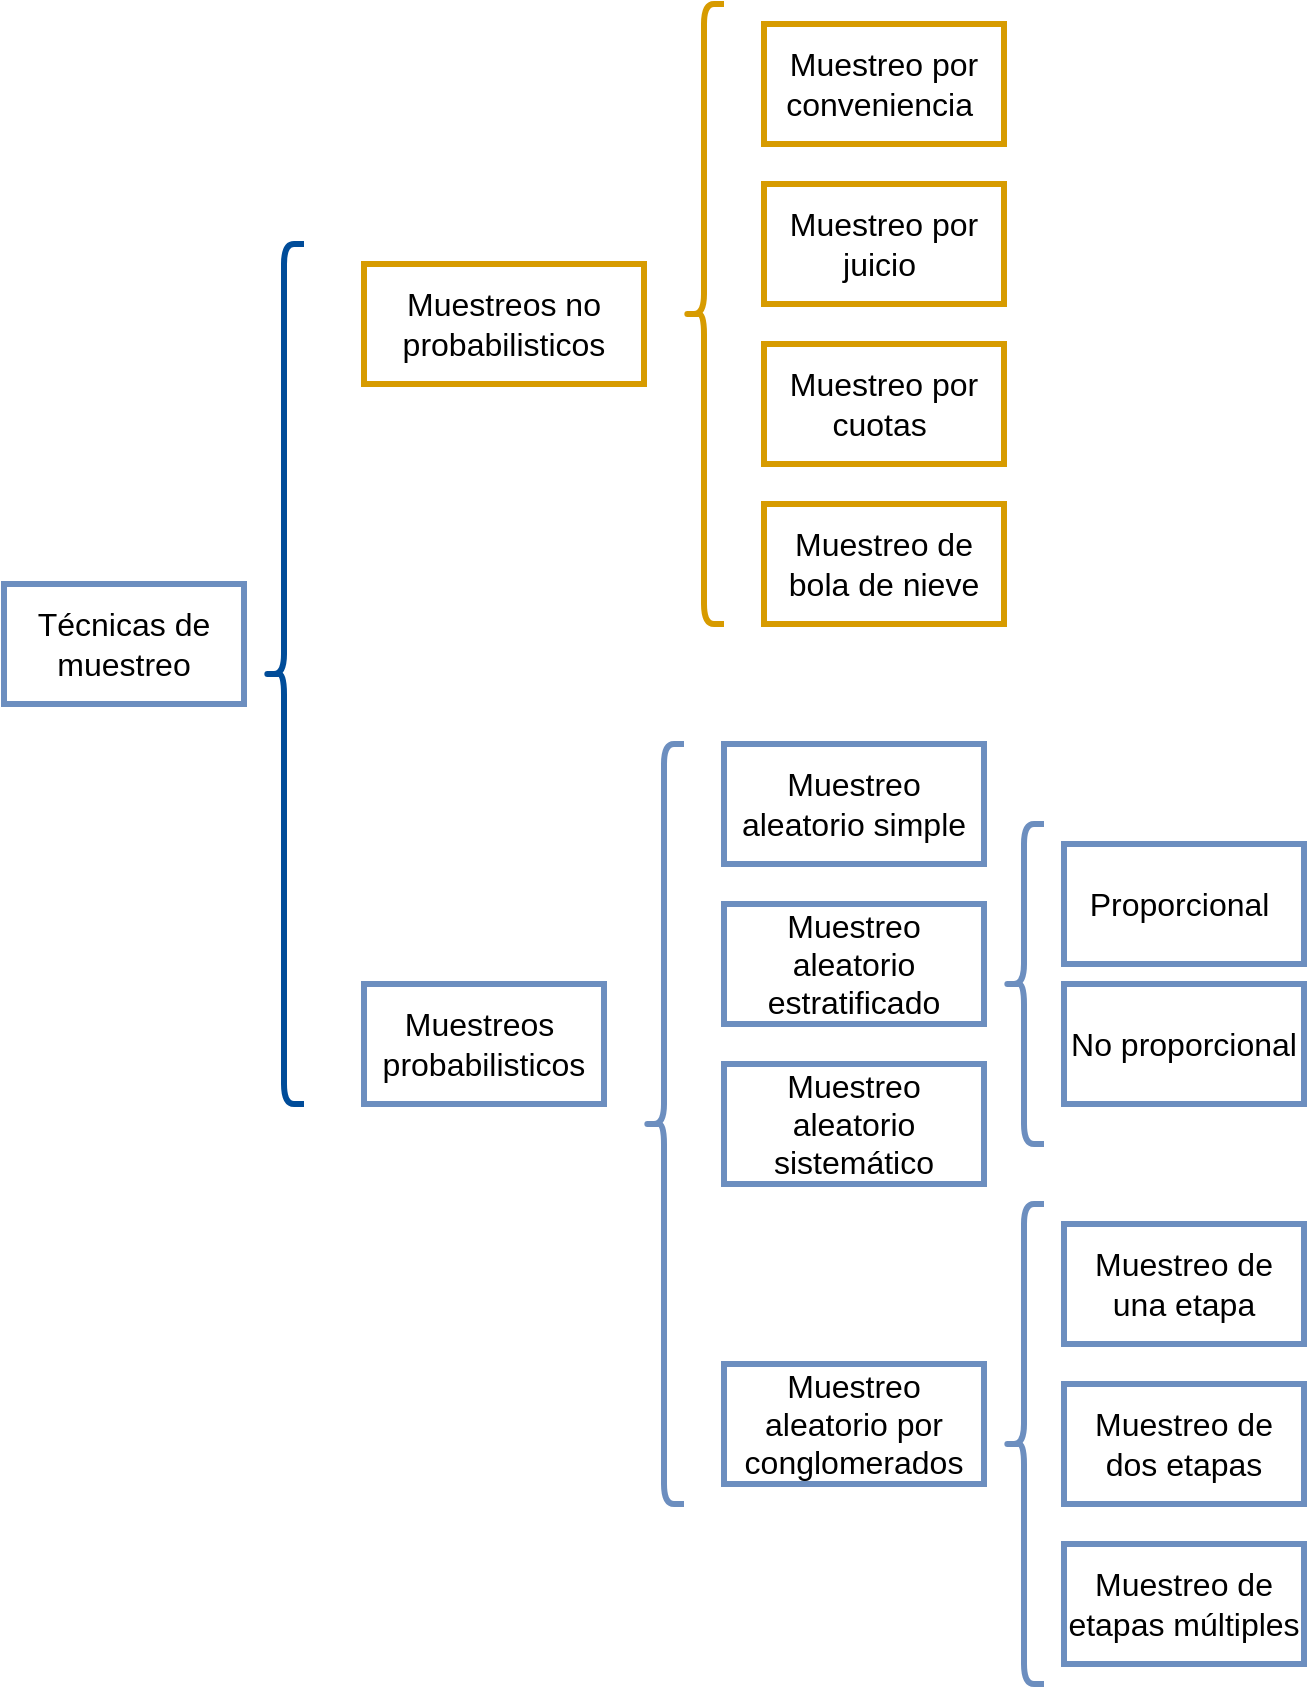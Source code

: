 <mxfile version="13.0.3" type="device"><diagram id="2KegFawhGn4Wr-U325RL" name="Page-1"><mxGraphModel dx="2249" dy="2012" grid="1" gridSize="10" guides="1" tooltips="1" connect="1" arrows="1" fold="1" page="1" pageScale="1" pageWidth="827" pageHeight="1169" math="0" shadow="0"><root><mxCell id="0"/><mxCell id="1" parent="0"/><mxCell id="ZSdF3k6MpqhdCp4bvd5p-1" value="&lt;span&gt;&lt;font style=&quot;font-size: 16px&quot;&gt;Técnicas de muestreo&lt;/font&gt;&lt;/span&gt;" style="rounded=0;whiteSpace=wrap;html=1;fillColor=none;strokeColor=#6c8ebf;fontStyle=0;strokeWidth=3;" parent="1" vertex="1"><mxGeometry x="-40" y="240" width="120" height="60" as="geometry"/></mxCell><mxCell id="ZSdF3k6MpqhdCp4bvd5p-2" value="&lt;span&gt;&lt;font style=&quot;font-size: 16px&quot;&gt;Muestreos no probabilisticos&lt;/font&gt;&lt;/span&gt;" style="rounded=0;whiteSpace=wrap;html=1;fillColor=none;strokeColor=#d79b00;fontStyle=0;strokeWidth=3;" parent="1" vertex="1"><mxGeometry x="140" y="80" width="140" height="60" as="geometry"/></mxCell><mxCell id="ZSdF3k6MpqhdCp4bvd5p-5" value="&lt;span&gt;&lt;font style=&quot;font-size: 16px&quot;&gt;Muestreos&amp;nbsp; probabilisticos&lt;/font&gt;&lt;/span&gt;" style="rounded=0;whiteSpace=wrap;html=1;fillColor=none;strokeColor=#6c8ebf;fontStyle=0;strokeWidth=3;" parent="1" vertex="1"><mxGeometry x="140" y="440" width="120" height="60" as="geometry"/></mxCell><mxCell id="ZSdF3k6MpqhdCp4bvd5p-6" value="&lt;span&gt;&lt;font style=&quot;font-size: 16px&quot;&gt;Muestreo aleatorio simple&lt;/font&gt;&lt;/span&gt;" style="rounded=0;whiteSpace=wrap;html=1;fillColor=none;strokeColor=#6c8ebf;fontStyle=0;strokeWidth=3;" parent="1" vertex="1"><mxGeometry x="320" y="320" width="130" height="60" as="geometry"/></mxCell><mxCell id="ZSdF3k6MpqhdCp4bvd5p-7" value="&lt;span&gt;&lt;font style=&quot;font-size: 16px&quot;&gt;Muestreo aleatorio estratificado&lt;/font&gt;&lt;/span&gt;" style="rounded=0;whiteSpace=wrap;html=1;fillColor=none;strokeColor=#6c8ebf;fontStyle=0;strokeWidth=3;" parent="1" vertex="1"><mxGeometry x="320" y="400" width="130" height="60" as="geometry"/></mxCell><mxCell id="ZSdF3k6MpqhdCp4bvd5p-8" value="&lt;span&gt;&lt;font style=&quot;font-size: 16px&quot;&gt;Muestreo aleatorio sistemático&lt;/font&gt;&lt;/span&gt;" style="rounded=0;whiteSpace=wrap;html=1;fillColor=none;strokeColor=#6c8ebf;fontStyle=0;strokeWidth=3;" parent="1" vertex="1"><mxGeometry x="320" y="480" width="130" height="60" as="geometry"/></mxCell><mxCell id="ZSdF3k6MpqhdCp4bvd5p-9" value="&lt;span&gt;&lt;font style=&quot;font-size: 16px&quot;&gt;Muestreo aleatorio por conglomerados&lt;/font&gt;&lt;/span&gt;" style="rounded=0;whiteSpace=wrap;html=1;fillColor=none;strokeColor=#6c8ebf;fontStyle=0;strokeWidth=3;" parent="1" vertex="1"><mxGeometry x="320" y="630" width="130" height="60" as="geometry"/></mxCell><mxCell id="ZSdF3k6MpqhdCp4bvd5p-10" value="&lt;span&gt;&lt;font style=&quot;font-size: 16px&quot;&gt;Muestreo de una etapa&lt;/font&gt;&lt;/span&gt;" style="rounded=0;whiteSpace=wrap;html=1;fillColor=none;strokeColor=#6c8ebf;fontStyle=0;strokeWidth=3;" parent="1" vertex="1"><mxGeometry x="490" y="560" width="120" height="60" as="geometry"/></mxCell><mxCell id="ZSdF3k6MpqhdCp4bvd5p-11" value="&lt;span&gt;&lt;font style=&quot;font-size: 16px&quot;&gt;Muestreo de dos etapas&lt;/font&gt;&lt;/span&gt;" style="rounded=0;whiteSpace=wrap;html=1;fillColor=none;strokeColor=#6c8ebf;fontStyle=0;strokeWidth=3;" parent="1" vertex="1"><mxGeometry x="490" y="640" width="120" height="60" as="geometry"/></mxCell><mxCell id="ZSdF3k6MpqhdCp4bvd5p-12" value="&lt;span&gt;&lt;font style=&quot;font-size: 16px&quot;&gt;Muestreo de etapas múltiples&lt;/font&gt;&lt;/span&gt;" style="rounded=0;whiteSpace=wrap;html=1;fillColor=none;strokeColor=#6c8ebf;fontStyle=0;strokeWidth=3;" parent="1" vertex="1"><mxGeometry x="490" y="720" width="120" height="60" as="geometry"/></mxCell><mxCell id="ZSdF3k6MpqhdCp4bvd5p-13" value="&lt;span&gt;&lt;font style=&quot;font-size: 16px&quot;&gt;Proporcional&amp;nbsp;&lt;/font&gt;&lt;/span&gt;" style="rounded=0;whiteSpace=wrap;html=1;fillColor=none;strokeColor=#6c8ebf;fontStyle=0;strokeWidth=3;" parent="1" vertex="1"><mxGeometry x="490" y="370" width="120" height="60" as="geometry"/></mxCell><mxCell id="ZSdF3k6MpqhdCp4bvd5p-14" value="&lt;span&gt;&lt;font style=&quot;font-size: 16px&quot;&gt;No proporcional&lt;/font&gt;&lt;/span&gt;" style="rounded=0;whiteSpace=wrap;html=1;fillColor=none;strokeColor=#6c8ebf;fontStyle=0;strokeWidth=3;" parent="1" vertex="1"><mxGeometry x="490" y="440" width="120" height="60" as="geometry"/></mxCell><mxCell id="ZSdF3k6MpqhdCp4bvd5p-15" value="&lt;span&gt;&lt;font style=&quot;font-size: 16px&quot;&gt;Muestreo por conveniencia&amp;nbsp;&lt;/font&gt;&lt;/span&gt;" style="rounded=0;whiteSpace=wrap;html=1;fillColor=none;strokeColor=#d79b00;fontStyle=0;strokeWidth=3;" parent="1" vertex="1"><mxGeometry x="340" y="-40" width="120" height="60" as="geometry"/></mxCell><mxCell id="ZSdF3k6MpqhdCp4bvd5p-16" value="&lt;span&gt;&lt;font style=&quot;font-size: 16px&quot;&gt;Muestreo por juicio&amp;nbsp;&lt;/font&gt;&lt;/span&gt;" style="rounded=0;whiteSpace=wrap;html=1;fillColor=none;strokeColor=#d79b00;fontStyle=0;strokeWidth=3;" parent="1" vertex="1"><mxGeometry x="340" y="40" width="120" height="60" as="geometry"/></mxCell><mxCell id="ZSdF3k6MpqhdCp4bvd5p-17" value="&lt;span&gt;&lt;font style=&quot;font-size: 16px&quot;&gt;Muestreo por cuotas&amp;nbsp;&lt;/font&gt;&lt;/span&gt;" style="rounded=0;whiteSpace=wrap;html=1;fillColor=none;strokeColor=#d79b00;fontStyle=0;strokeWidth=3;" parent="1" vertex="1"><mxGeometry x="340" y="120" width="120" height="60" as="geometry"/></mxCell><mxCell id="ZSdF3k6MpqhdCp4bvd5p-18" value="&lt;span&gt;&lt;font style=&quot;font-size: 16px&quot;&gt;Muestreo de bola de nieve&lt;/font&gt;&lt;/span&gt;" style="rounded=0;whiteSpace=wrap;html=1;fillColor=none;strokeColor=#d79b00;fontStyle=0;strokeWidth=3;" parent="1" vertex="1"><mxGeometry x="340" y="200" width="120" height="60" as="geometry"/></mxCell><mxCell id="ZSdF3k6MpqhdCp4bvd5p-19" value="" style="shape=curlyBracket;whiteSpace=wrap;html=1;rounded=1;fillColor=#ffe6cc;strokeColor=#d79b00;strokeWidth=3;fontStyle=0" parent="1" vertex="1"><mxGeometry x="300" y="-50" width="20" height="310" as="geometry"/></mxCell><mxCell id="ZSdF3k6MpqhdCp4bvd5p-20" value="" style="shape=curlyBracket;whiteSpace=wrap;html=1;rounded=1;fillColor=#dae8fc;strokeColor=#6c8ebf;strokeWidth=3;fontStyle=0" parent="1" vertex="1"><mxGeometry x="280" y="320" width="20" height="380" as="geometry"/></mxCell><mxCell id="ZSdF3k6MpqhdCp4bvd5p-21" value="" style="shape=curlyBracket;whiteSpace=wrap;html=1;rounded=1;fillColor=#dae8fc;strokeColor=#004C99;strokeWidth=3;fontStyle=0" parent="1" vertex="1"><mxGeometry x="90" y="70" width="20" height="430" as="geometry"/></mxCell><mxCell id="ZSdF3k6MpqhdCp4bvd5p-25" value="" style="shape=curlyBracket;whiteSpace=wrap;html=1;rounded=1;fillColor=none;strokeColor=#6c8ebf;strokeWidth=3;fontStyle=0" parent="1" vertex="1"><mxGeometry x="460" y="550" width="20" height="240" as="geometry"/></mxCell><mxCell id="ZSdF3k6MpqhdCp4bvd5p-28" value="" style="shape=curlyBracket;whiteSpace=wrap;html=1;rounded=1;fillColor=none;strokeColor=#6c8ebf;strokeWidth=3;fontStyle=0" parent="1" vertex="1"><mxGeometry x="460" y="360" width="20" height="160" as="geometry"/></mxCell></root></mxGraphModel></diagram></mxfile>
